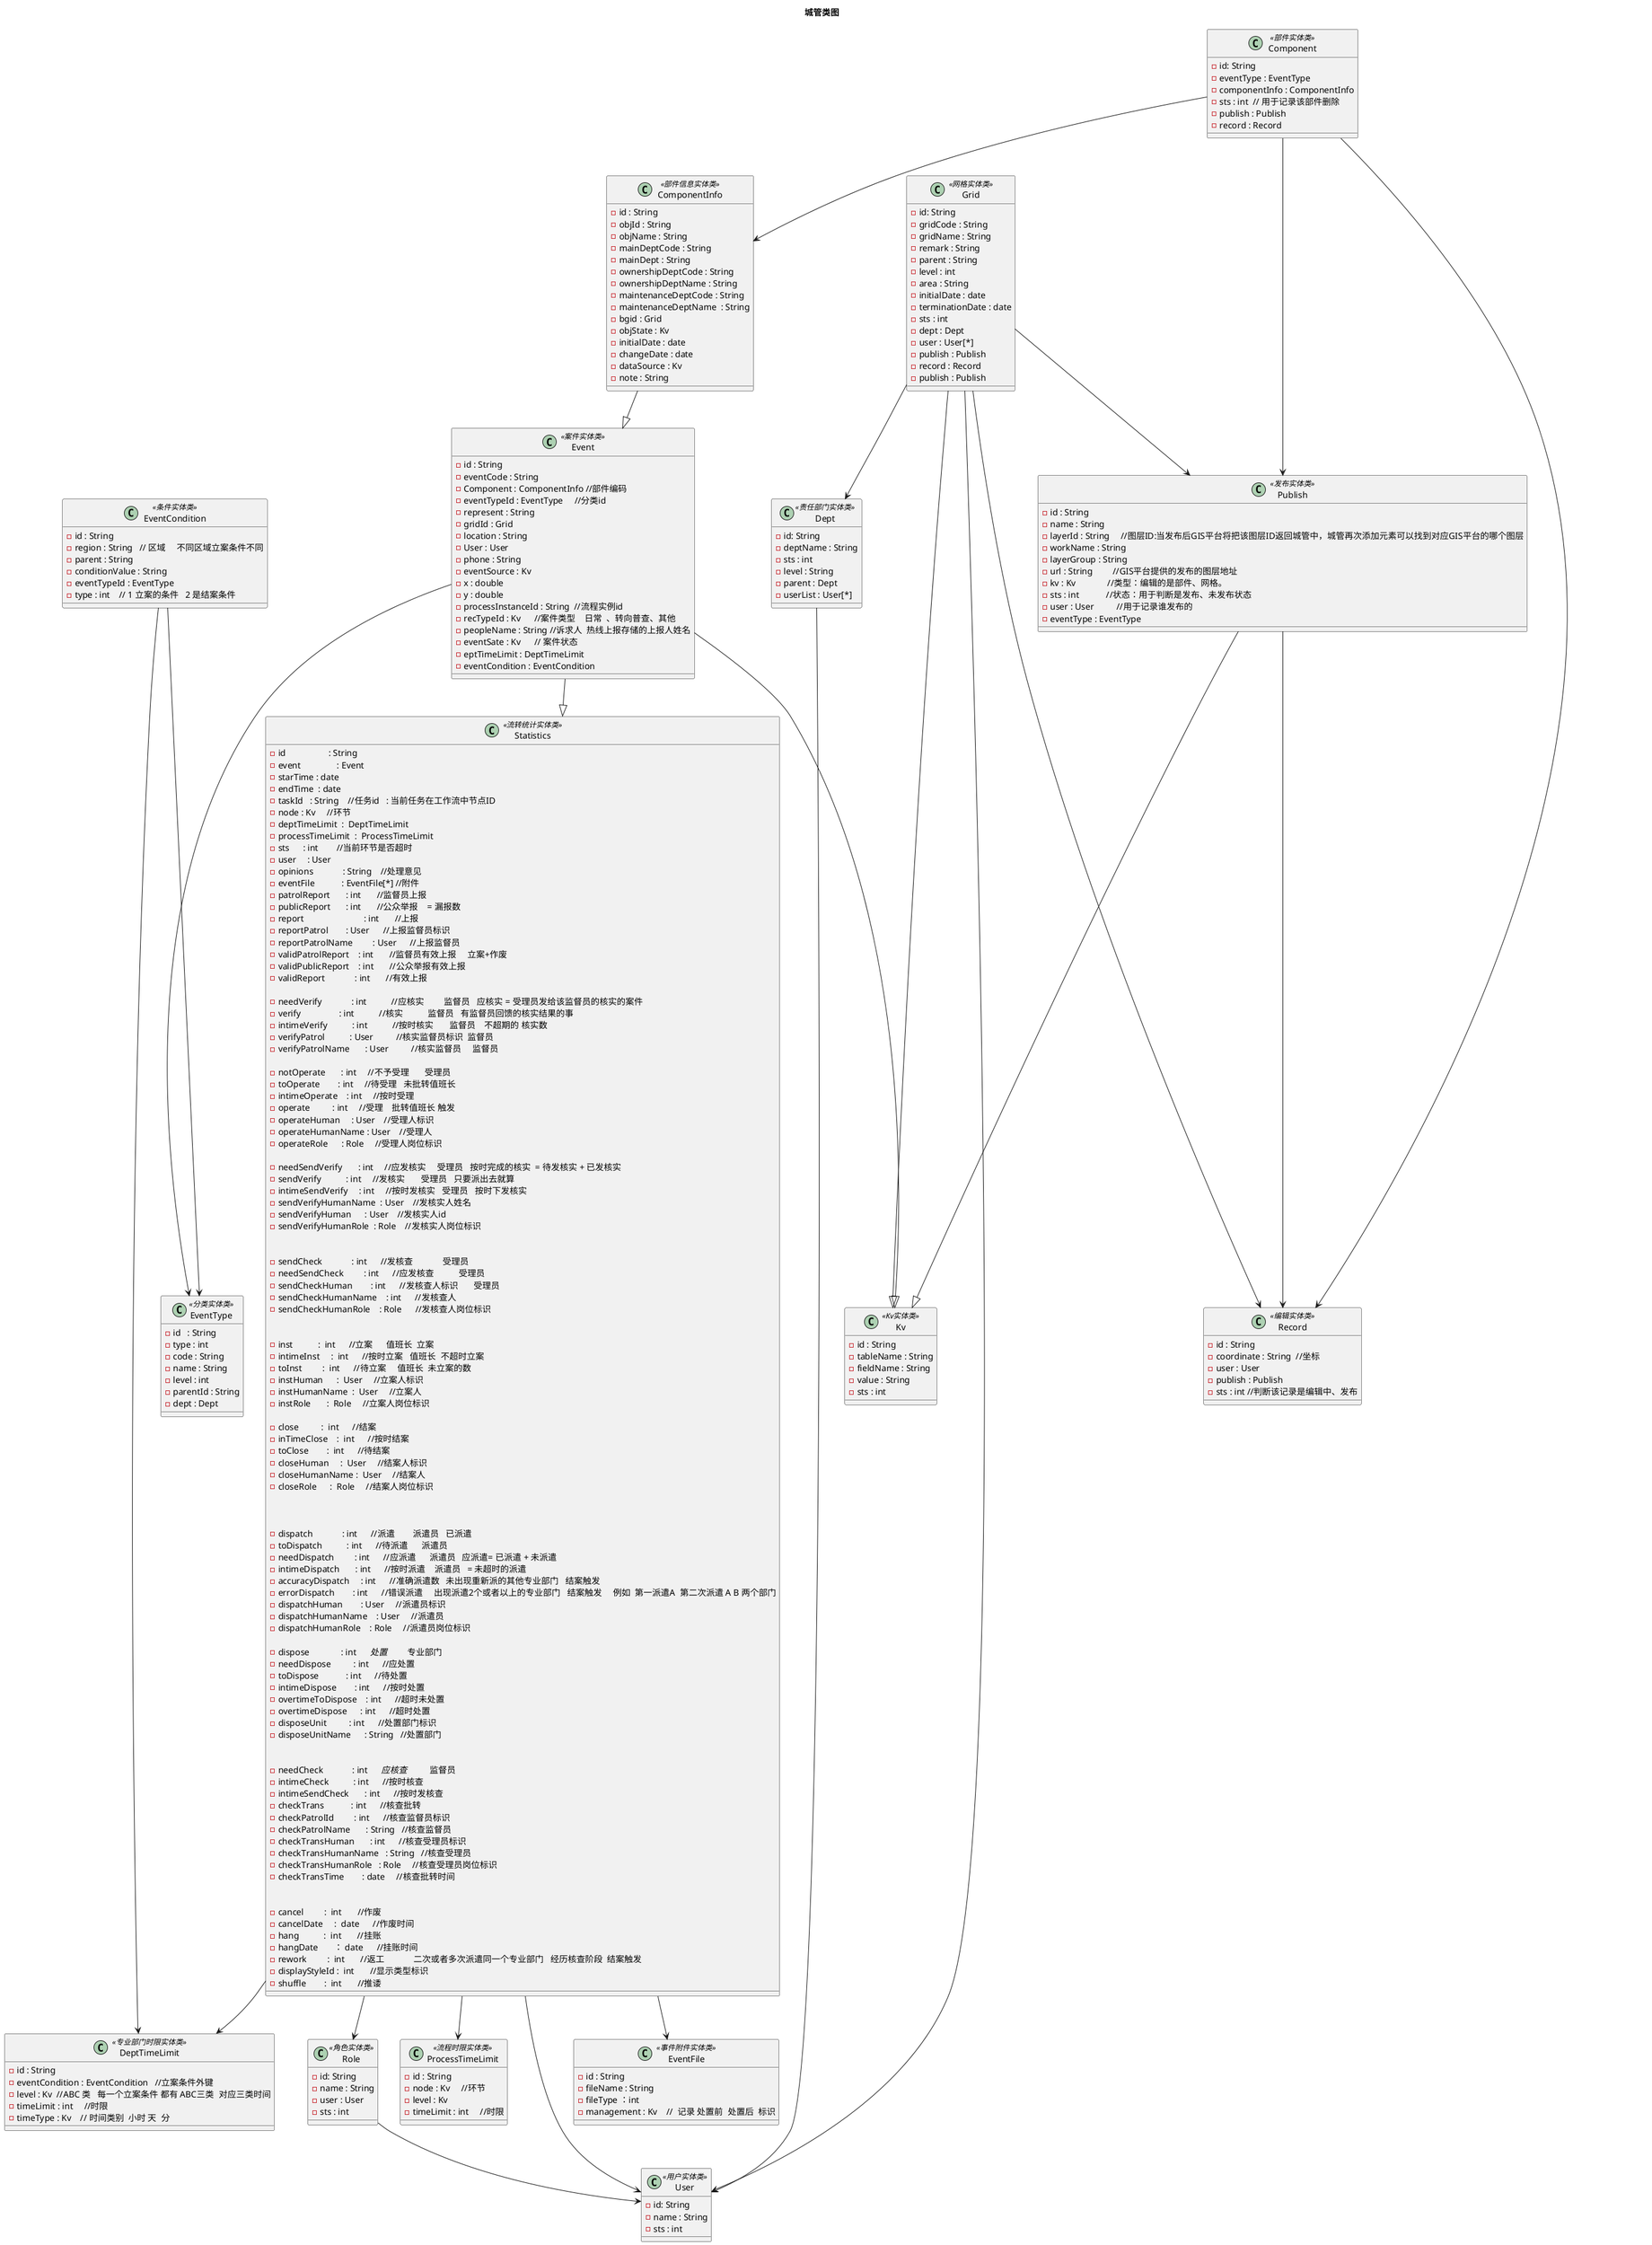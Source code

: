 @startuml
title 城管类图
class User <<用户实体类>>{
    -id: String
    -name : String
    -sts : int
}

class Role <<角色实体类>>{
    -id: String
    -name : String
    -user : User
    -sts : int
}

class Dept<<责任部门实体类>>{
    -id: String
    -deptName : String
    -sts : int
    -level : String
    -parent : Dept
    -userList : User[*]
}

class Grid<<网格实体类>>{
    -id: String
    -gridCode : String
    -gridName : String   
    -remark : String
    -parent : String    
    -level : int   
    -area : String
    -initialDate : date
    -terminationDate : date
    -sts : int
    -dept : Dept
    -user : User[*]
    -publish : Publish
    -record : Record
    -publish : Publish
}

class Component<<部件实体类>>{
    -id: String
    -eventType : EventType
    -componentInfo : ComponentInfo
    -sts : int  // 用于记录该部件删除
    -publish : Publish
    -record : Record
}


class ComponentInfo<<部件信息实体类>>{
    -id : String
    -objId : String
    -objName : String
    -mainDeptCode : String
    -mainDept : String
    -ownershipDeptCode : String
    -ownershipDeptName : String
    -maintenanceDeptCode : String
    -maintenanceDeptName  : String
    -bgid : Grid
    -objState : Kv
    -initialDate : date
    -changeDate : date
    -dataSource : Kv
    -note : String
}

class Publish<<发布实体类>>{
    -id : String
    -name : String
    -layerId : String     //图层ID:当发布后GIS平台将把该图层ID返回城管中，城管再次添加元素可以找到对应GIS平台的哪个图层
    -workName : String 
    -layerGroup : String 
    -url : String         //GIS平台提供的发布的图层地址
    -kv : Kv              //类型：编辑的是部件、网格。
    -sts : int            //状态：用于判断是发布、未发布状态
    -user : User          //用于记录谁发布的
    -eventType : EventType
}
class Record<<编辑实体类>>{
    -id : String
    -coordinate : String  //坐标
    -user : User
    -publish : Publish
    -sts : int //判断该记录是编辑中、发布
}

class Kv<<Kv实体类>>{
    -id : String
    -tableName : String
    -fieldName : String
    -value : String
    -sts : int
}

class Event<<案件实体类>>{
    -id : String
    -eventCode : String
    -Component : ComponentInfo //部件编码
    -eventTypeId : EventType     //分类id
    -represent : String
    -gridId : Grid
    -location : String
    -User : User
    -phone : String
    -eventSource : Kv
    -x : double
    -y : double
    -processInstanceId : String  //流程实例id
    -recTypeId : Kv      //案件类型    日常  、转向普查、其他
    -peopleName : String //诉求人  热线上报存储的上报人姓名
    -eventSate : Kv      // 案件状态
    -eptTimeLimit : DeptTimeLimit
    -eventCondition : EventCondition
}

class EventType<<分类实体类>>{
    -id   : String
    -type : int
    -code : String
    -name : String
    -level : int 
    -parentId : String
    -dept : Dept
}

class EventFile<<事件附件实体类>>{
    -id : String
    -fileName : String
    -fileType ：int
    -management : Kv    //  记录 处置前  处置后  标识
}
class EventCondition<<条件实体类>>{
    -id : String
    -region : String   // 区域     不同区域立案条件不同 
    -parent : String
    -conditionValue : String
    -eventTypeId : EventType
    -type : int    // 1 立案的条件   2 是结案条件  
}

class DeptTimeLimit<<专业部门时限实体类>>{
    -id : String
    -eventCondition : EventCondition   //立案条件外键
    -level : Kv  //ABC 类   每一个立案条件 都有 ABC三类  对应三类时间
    -timeLimit : int     //时限
    -timeType : Kv    // 时间类别  小时 天  分
}

class ProcessTimeLimit<<流程时限实体类>>{
    -id : String
    -node : Kv     //环节
    -level : Kv
    -timeLimit : int     //时限
}

class Statistics<<流转统计实体类>>{
    -id                   : String
    -event                : Event
    -starTime : date
    -endTime  : date
    -taskId   : String    //任务id   : 当前任务在工作流中节点ID
    -node : Kv     //环节
    -deptTimeLimit  :  DeptTimeLimit
    -processTimeLimit  :  ProcessTimeLimit
    -sts      : int        //当前环节是否超时
    -user     : User
    -opinions             : String    //处理意见
    -eventFile            : EventFile[*] //附件    
    -patrolReport	      : int       //监督员上报  
    -publicReport	      : int       //公众举报    = 漏报数
    -report			      : int       //上报
    -reportPatrol	      : User      //上报监督员标识
    -reportPatrolName	  : User      //上报监督员
    -validPatrolReport    : int       //监督员有效上报     立案+作废
    -validPublicReport    : int       //公众举报有效上报
    -validReport		  : int       //有效上报

    -needVerify             : int           //应核实         监督员   应核实 = 受理员发给该监督员的核实的案件
    -verify                 : int           //核实           监督员   有监督员回馈的核实结果的事
    -intimeVerify           : int           //按时核实       监督员    不超期的 核实数
    -verifyPatrol           : User          //核实监督员标识  监督员
    -verifyPatrolName       : User          //核实监督员     监督员

    -notOperate       : int     //不予受理       受理员
    -toOperate        : int     //待受理   未批转值班长
    -intimeOperate    : int     //按时受理  
    -operate          : int     //受理    批转值班长 触发
    -operateHuman     : User    //受理人标识
    -operateHumanName : User    //受理人
    -operateRole      : Role     //受理人岗位标识

    -needSendVerify       : int     //应发核实     受理员   按时完成的核实  = 待发核实 + 已发核实              
    -sendVerify           : int     //发核实       受理员   只要派出去就算
    -intimeSendVerify     : int     //按时发核实   受理员   按时下发核实
    -sendVerifyHumanName  : User    //发核实人姓名
    -sendVerifyHuman      : User    //发核实人id
    -sendVerifyHumanRole  : Role    //发核实人岗位标识


    -sendCheck             : int      //发核查             受理员
    -needSendCheck         : int      //应发核查           受理员 
    -sendCheckHuman        : int      //发核查人标识       受理员
    -sendCheckHumanName    : int      //发核查人          
    -sendCheckHumanRole    : Role      //发核查人岗位标识  


    -inst           :  int      //立案      值班长  立案
    -intimeInst     :  int      //按时立案   值班长  不超时立案
    -toInst         :  int      //待立案     值班长  未立案的数
    -instHuman      :  User     //立案人标识
    -instHumanName  :  User     //立案人
    -instRole       :  Role     //立案人岗位标识

    -close          :  int      //结案
    -inTimeClose    :  int      //按时结案
    -toClose        :  int      //待结案
    -closeHuman     :  User     //结案人标识
    -closeHumanName :  User     //结案人
    -closeRole      :  Role     //结案人岗位标识



    -dispatch             : int      //派遣        派遣员   已派遣     
    -toDispatch           : int      //待派遣      派遣员  
    -needDispatch         : int      //应派遣      派遣员   应派遣= 已派遣 + 未派遣    
    -intimeDispatch       : int      //按时派遣    派遣员   = 未超时的派遣 
    -accuracyDispatch     : int      //准确派遣数   未出现重新派的其他专业部门   结案触发
    -errorDispatch        : int      //错误派遣     出现派遣2个或者以上的专业部门   结案触发     例如  第一派遣A  第二次派遣 A B 两个部门
    -dispatchHuman        : User     //派遣员标识     
    -dispatchHumanName    : User     //派遣员         
    -dispatchHumanRole    : Role     //派遣员岗位标识 

    -dispose              : int      //处置         //专业部门
    -needDispose          : int      //应处置  
    -toDispose            : int      //待处置                                      
    -intimeDispose        : int      //按时处置   
    -overtimeToDispose    : int      //超时未处置   
    -overtimeDispose      : int      //超时处置          
    -disposeUnit          : int      //处置部门标识   
    -disposeUnitName      : String   //处置部门   


    -needCheck             : int      //应核查          //监督员  
    -intimeCheck           : int      //按时核查         
    -intimeSendCheck       : int      //按时发核查      
    -checkTrans            : int      //核查批转        
    -checkPatrolId         : int      //核查监督员标识    
    -checkPatrolName       : String   //核查监督员        
    -checkTransHuman       : int      //核查受理员标识    
    -checkTransHumanName   : String   //核查受理员        
    -checkTransHumanRole   : Role     //核查受理员岗位标识
    -checkTransTime        : date     //核查批转时间   
  

    -cancel         :  int       //作废   
    -cancelDate     :  date      //作废时间 
    -hang           :  int       //挂账  
    -hangDate       ： date      //挂账时间             
    -rework         :  int       //返工             二次或者多次派遣同一个专业部门   经历核查阶段  结案触发     
    -displayStyleId :  int       //显示类型标识 
    -shuffle        :  int       //推诿         
}

Dept --> User
Role --> User
Grid --> User
Grid --> Dept
Grid --> Record
Grid --> Publish
Grid --|> Kv
Component --> ComponentInfo
Component --> Record
Component --> Publish
ComponentInfo --|> Event
Publish --> Record
Publish --|> Kv
Event --> EventType
Event --|> Kv
Event --|> Statistics
EventCondition -->  EventType 
EventCondition -->  DeptTimeLimit
Statistics --> DeptTimeLimit 
Statistics --> ProcessTimeLimit 
Statistics --> EventFile
Statistics --> User
Statistics --> Role



' class ComponentController<<部件界面类>>{
'     -ComponentService
'     -ComponentInfoService
'     +ComponentList(component):Component[*]         // 查询部件集合
'     +saveComponentList(Component[*]):boolean       // 保存部件
'     +componentImport():boolean
'     +objState() : Kv[*]
'     +dataSource() : Kv[*]
'     +grid() : Grid[*]
'     +record(ComponentType): Record[*]
'     +componentByRecordId(record) : Component[*]
' }

' class ComponentService<<部件业务类>>{
'     -ComponentInfoService
'     +getComponentList(component):Component[*]      // 查询部件集合
'     +getComponent(component) :component
'     +saveComponentList(component[*]): boolean
'     +saveComponent(component) : boolean
'     +savePublish(publis) : boolean
'     +saveRecord(record,publish) : boolean
'     +getComponentByRecordId(record) : Component[*]
'     +deleteComponent(component) : boolean
' }
' class ComponentTypeService<<部件分类业务类>>{
'     +getComponentTypeList():ComponentType[*]       // 获取部件分类集合
'     +getComponentType(component):ComponentType     // 获取部件分类
' }

' class PublisheController<<发布界面类>>{
'     +getPublishList() : Publish[*]
'     +getPublishOne() : Publish
'     +layerPublish(publish) : boolean
' }
' class PublisheService<<发布业务类>>{
'     +getPublishList() : Publish[*]
'     +getPublishOne() : Publish
'     +layerPublish(publish) : boolean
' }

' class RecordService<<编辑业务类>>{
'     +save(record) : boolean
'     +update(record) : boolean
'     +findAllByPublishId() : Record[*]
' }
' class ImportController<<导入界面类>>{
'     +componentImport(layerName,layerSettingType,shpType) : String
'     +gridImport(layerName,layerSettingType,shpType) : String
'     +checkPublish(): boolean
' }
' class ImportService<<导入业务类>>{
'     +componentImport(layerName,layerSettingType,shpType) : String
'     +gridImport(layerName,layerSettingType,shpType) : String
'     +checkPublish(): boolean
' }

' class GridController<<网格界面类>>{
'     +getGridList() :  Grid[*]
'     +gridSave(grid) : boolean
'     +gridUpdate(grid) : boolean
'     +getGridOne(grid) : Grid
'     +gridDelete(grid) : boolean
' }

' class GridService<<网格业务类>>{
'     +search(grid) : Grid[*]
'     +delete(grid) : boolean
'     +update(grid) : boolean

' }










@enduml